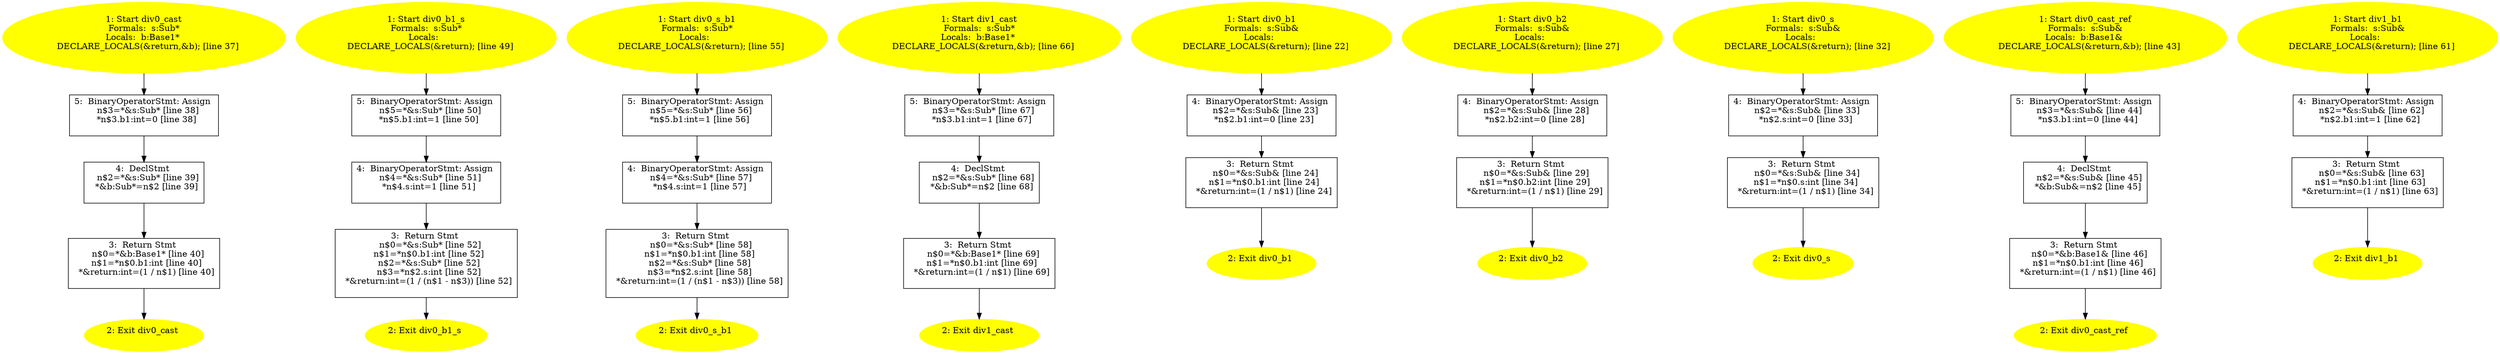 /* @generated */
digraph iCFG {
"div0_cast#_Z9div0_castP3Sub.0b9d906d351711457b6665471f8bfd4a_1" [label="1: Start div0_cast\nFormals:  s:Sub*\nLocals:  b:Base1* \n   DECLARE_LOCALS(&return,&b); [line 37]\n " color=yellow style=filled]
	

	 "div0_cast#_Z9div0_castP3Sub.0b9d906d351711457b6665471f8bfd4a_1" -> "div0_cast#_Z9div0_castP3Sub.0b9d906d351711457b6665471f8bfd4a_5" ;
"div0_cast#_Z9div0_castP3Sub.0b9d906d351711457b6665471f8bfd4a_2" [label="2: Exit div0_cast \n  " color=yellow style=filled]
	

"div0_cast#_Z9div0_castP3Sub.0b9d906d351711457b6665471f8bfd4a_3" [label="3:  Return Stmt \n   n$0=*&b:Base1* [line 40]\n  n$1=*n$0.b1:int [line 40]\n  *&return:int=(1 / n$1) [line 40]\n " shape="box"]
	

	 "div0_cast#_Z9div0_castP3Sub.0b9d906d351711457b6665471f8bfd4a_3" -> "div0_cast#_Z9div0_castP3Sub.0b9d906d351711457b6665471f8bfd4a_2" ;
"div0_cast#_Z9div0_castP3Sub.0b9d906d351711457b6665471f8bfd4a_4" [label="4:  DeclStmt \n   n$2=*&s:Sub* [line 39]\n  *&b:Sub*=n$2 [line 39]\n " shape="box"]
	

	 "div0_cast#_Z9div0_castP3Sub.0b9d906d351711457b6665471f8bfd4a_4" -> "div0_cast#_Z9div0_castP3Sub.0b9d906d351711457b6665471f8bfd4a_3" ;
"div0_cast#_Z9div0_castP3Sub.0b9d906d351711457b6665471f8bfd4a_5" [label="5:  BinaryOperatorStmt: Assign \n   n$3=*&s:Sub* [line 38]\n  *n$3.b1:int=0 [line 38]\n " shape="box"]
	

	 "div0_cast#_Z9div0_castP3Sub.0b9d906d351711457b6665471f8bfd4a_5" -> "div0_cast#_Z9div0_castP3Sub.0b9d906d351711457b6665471f8bfd4a_4" ;
"div0_b1_s#_Z9div0_b1_sP3Sub.12f374c0520abca673a25f36ae7c5d34_1" [label="1: Start div0_b1_s\nFormals:  s:Sub*\nLocals:  \n   DECLARE_LOCALS(&return); [line 49]\n " color=yellow style=filled]
	

	 "div0_b1_s#_Z9div0_b1_sP3Sub.12f374c0520abca673a25f36ae7c5d34_1" -> "div0_b1_s#_Z9div0_b1_sP3Sub.12f374c0520abca673a25f36ae7c5d34_5" ;
"div0_b1_s#_Z9div0_b1_sP3Sub.12f374c0520abca673a25f36ae7c5d34_2" [label="2: Exit div0_b1_s \n  " color=yellow style=filled]
	

"div0_b1_s#_Z9div0_b1_sP3Sub.12f374c0520abca673a25f36ae7c5d34_3" [label="3:  Return Stmt \n   n$0=*&s:Sub* [line 52]\n  n$1=*n$0.b1:int [line 52]\n  n$2=*&s:Sub* [line 52]\n  n$3=*n$2.s:int [line 52]\n  *&return:int=(1 / (n$1 - n$3)) [line 52]\n " shape="box"]
	

	 "div0_b1_s#_Z9div0_b1_sP3Sub.12f374c0520abca673a25f36ae7c5d34_3" -> "div0_b1_s#_Z9div0_b1_sP3Sub.12f374c0520abca673a25f36ae7c5d34_2" ;
"div0_b1_s#_Z9div0_b1_sP3Sub.12f374c0520abca673a25f36ae7c5d34_4" [label="4:  BinaryOperatorStmt: Assign \n   n$4=*&s:Sub* [line 51]\n  *n$4.s:int=1 [line 51]\n " shape="box"]
	

	 "div0_b1_s#_Z9div0_b1_sP3Sub.12f374c0520abca673a25f36ae7c5d34_4" -> "div0_b1_s#_Z9div0_b1_sP3Sub.12f374c0520abca673a25f36ae7c5d34_3" ;
"div0_b1_s#_Z9div0_b1_sP3Sub.12f374c0520abca673a25f36ae7c5d34_5" [label="5:  BinaryOperatorStmt: Assign \n   n$5=*&s:Sub* [line 50]\n  *n$5.b1:int=1 [line 50]\n " shape="box"]
	

	 "div0_b1_s#_Z9div0_b1_sP3Sub.12f374c0520abca673a25f36ae7c5d34_5" -> "div0_b1_s#_Z9div0_b1_sP3Sub.12f374c0520abca673a25f36ae7c5d34_4" ;
"div0_s_b1#_Z9div0_s_b1P3Sub.1bca80739f5122a900f1b1344ae93569_1" [label="1: Start div0_s_b1\nFormals:  s:Sub*\nLocals:  \n   DECLARE_LOCALS(&return); [line 55]\n " color=yellow style=filled]
	

	 "div0_s_b1#_Z9div0_s_b1P3Sub.1bca80739f5122a900f1b1344ae93569_1" -> "div0_s_b1#_Z9div0_s_b1P3Sub.1bca80739f5122a900f1b1344ae93569_5" ;
"div0_s_b1#_Z9div0_s_b1P3Sub.1bca80739f5122a900f1b1344ae93569_2" [label="2: Exit div0_s_b1 \n  " color=yellow style=filled]
	

"div0_s_b1#_Z9div0_s_b1P3Sub.1bca80739f5122a900f1b1344ae93569_3" [label="3:  Return Stmt \n   n$0=*&s:Sub* [line 58]\n  n$1=*n$0.b1:int [line 58]\n  n$2=*&s:Sub* [line 58]\n  n$3=*n$2.s:int [line 58]\n  *&return:int=(1 / (n$1 - n$3)) [line 58]\n " shape="box"]
	

	 "div0_s_b1#_Z9div0_s_b1P3Sub.1bca80739f5122a900f1b1344ae93569_3" -> "div0_s_b1#_Z9div0_s_b1P3Sub.1bca80739f5122a900f1b1344ae93569_2" ;
"div0_s_b1#_Z9div0_s_b1P3Sub.1bca80739f5122a900f1b1344ae93569_4" [label="4:  BinaryOperatorStmt: Assign \n   n$4=*&s:Sub* [line 57]\n  *n$4.s:int=1 [line 57]\n " shape="box"]
	

	 "div0_s_b1#_Z9div0_s_b1P3Sub.1bca80739f5122a900f1b1344ae93569_4" -> "div0_s_b1#_Z9div0_s_b1P3Sub.1bca80739f5122a900f1b1344ae93569_3" ;
"div0_s_b1#_Z9div0_s_b1P3Sub.1bca80739f5122a900f1b1344ae93569_5" [label="5:  BinaryOperatorStmt: Assign \n   n$5=*&s:Sub* [line 56]\n  *n$5.b1:int=1 [line 56]\n " shape="box"]
	

	 "div0_s_b1#_Z9div0_s_b1P3Sub.1bca80739f5122a900f1b1344ae93569_5" -> "div0_s_b1#_Z9div0_s_b1P3Sub.1bca80739f5122a900f1b1344ae93569_4" ;
"div1_cast#_Z9div1_castP3Sub.0cd9f1a48e13cc3e6ee3f1ecccc2961f_1" [label="1: Start div1_cast\nFormals:  s:Sub*\nLocals:  b:Base1* \n   DECLARE_LOCALS(&return,&b); [line 66]\n " color=yellow style=filled]
	

	 "div1_cast#_Z9div1_castP3Sub.0cd9f1a48e13cc3e6ee3f1ecccc2961f_1" -> "div1_cast#_Z9div1_castP3Sub.0cd9f1a48e13cc3e6ee3f1ecccc2961f_5" ;
"div1_cast#_Z9div1_castP3Sub.0cd9f1a48e13cc3e6ee3f1ecccc2961f_2" [label="2: Exit div1_cast \n  " color=yellow style=filled]
	

"div1_cast#_Z9div1_castP3Sub.0cd9f1a48e13cc3e6ee3f1ecccc2961f_3" [label="3:  Return Stmt \n   n$0=*&b:Base1* [line 69]\n  n$1=*n$0.b1:int [line 69]\n  *&return:int=(1 / n$1) [line 69]\n " shape="box"]
	

	 "div1_cast#_Z9div1_castP3Sub.0cd9f1a48e13cc3e6ee3f1ecccc2961f_3" -> "div1_cast#_Z9div1_castP3Sub.0cd9f1a48e13cc3e6ee3f1ecccc2961f_2" ;
"div1_cast#_Z9div1_castP3Sub.0cd9f1a48e13cc3e6ee3f1ecccc2961f_4" [label="4:  DeclStmt \n   n$2=*&s:Sub* [line 68]\n  *&b:Sub*=n$2 [line 68]\n " shape="box"]
	

	 "div1_cast#_Z9div1_castP3Sub.0cd9f1a48e13cc3e6ee3f1ecccc2961f_4" -> "div1_cast#_Z9div1_castP3Sub.0cd9f1a48e13cc3e6ee3f1ecccc2961f_3" ;
"div1_cast#_Z9div1_castP3Sub.0cd9f1a48e13cc3e6ee3f1ecccc2961f_5" [label="5:  BinaryOperatorStmt: Assign \n   n$3=*&s:Sub* [line 67]\n  *n$3.b1:int=1 [line 67]\n " shape="box"]
	

	 "div1_cast#_Z9div1_castP3Sub.0cd9f1a48e13cc3e6ee3f1ecccc2961f_5" -> "div1_cast#_Z9div1_castP3Sub.0cd9f1a48e13cc3e6ee3f1ecccc2961f_4" ;
"div0_b1#_Z7div0_b13Sub.39e7e6de430d709fac091e1df74bcdda_1" [label="1: Start div0_b1\nFormals:  s:Sub&\nLocals:  \n   DECLARE_LOCALS(&return); [line 22]\n " color=yellow style=filled]
	

	 "div0_b1#_Z7div0_b13Sub.39e7e6de430d709fac091e1df74bcdda_1" -> "div0_b1#_Z7div0_b13Sub.39e7e6de430d709fac091e1df74bcdda_4" ;
"div0_b1#_Z7div0_b13Sub.39e7e6de430d709fac091e1df74bcdda_2" [label="2: Exit div0_b1 \n  " color=yellow style=filled]
	

"div0_b1#_Z7div0_b13Sub.39e7e6de430d709fac091e1df74bcdda_3" [label="3:  Return Stmt \n   n$0=*&s:Sub& [line 24]\n  n$1=*n$0.b1:int [line 24]\n  *&return:int=(1 / n$1) [line 24]\n " shape="box"]
	

	 "div0_b1#_Z7div0_b13Sub.39e7e6de430d709fac091e1df74bcdda_3" -> "div0_b1#_Z7div0_b13Sub.39e7e6de430d709fac091e1df74bcdda_2" ;
"div0_b1#_Z7div0_b13Sub.39e7e6de430d709fac091e1df74bcdda_4" [label="4:  BinaryOperatorStmt: Assign \n   n$2=*&s:Sub& [line 23]\n  *n$2.b1:int=0 [line 23]\n " shape="box"]
	

	 "div0_b1#_Z7div0_b13Sub.39e7e6de430d709fac091e1df74bcdda_4" -> "div0_b1#_Z7div0_b13Sub.39e7e6de430d709fac091e1df74bcdda_3" ;
"div0_b2#_Z7div0_b23Sub.d6a3aa8274984828e9b2d9289332abb9_1" [label="1: Start div0_b2\nFormals:  s:Sub&\nLocals:  \n   DECLARE_LOCALS(&return); [line 27]\n " color=yellow style=filled]
	

	 "div0_b2#_Z7div0_b23Sub.d6a3aa8274984828e9b2d9289332abb9_1" -> "div0_b2#_Z7div0_b23Sub.d6a3aa8274984828e9b2d9289332abb9_4" ;
"div0_b2#_Z7div0_b23Sub.d6a3aa8274984828e9b2d9289332abb9_2" [label="2: Exit div0_b2 \n  " color=yellow style=filled]
	

"div0_b2#_Z7div0_b23Sub.d6a3aa8274984828e9b2d9289332abb9_3" [label="3:  Return Stmt \n   n$0=*&s:Sub& [line 29]\n  n$1=*n$0.b2:int [line 29]\n  *&return:int=(1 / n$1) [line 29]\n " shape="box"]
	

	 "div0_b2#_Z7div0_b23Sub.d6a3aa8274984828e9b2d9289332abb9_3" -> "div0_b2#_Z7div0_b23Sub.d6a3aa8274984828e9b2d9289332abb9_2" ;
"div0_b2#_Z7div0_b23Sub.d6a3aa8274984828e9b2d9289332abb9_4" [label="4:  BinaryOperatorStmt: Assign \n   n$2=*&s:Sub& [line 28]\n  *n$2.b2:int=0 [line 28]\n " shape="box"]
	

	 "div0_b2#_Z7div0_b23Sub.d6a3aa8274984828e9b2d9289332abb9_4" -> "div0_b2#_Z7div0_b23Sub.d6a3aa8274984828e9b2d9289332abb9_3" ;
"div0_s#_Z6div0_s3Sub.b14457f181d480a15f2c26328da9698f_1" [label="1: Start div0_s\nFormals:  s:Sub&\nLocals:  \n   DECLARE_LOCALS(&return); [line 32]\n " color=yellow style=filled]
	

	 "div0_s#_Z6div0_s3Sub.b14457f181d480a15f2c26328da9698f_1" -> "div0_s#_Z6div0_s3Sub.b14457f181d480a15f2c26328da9698f_4" ;
"div0_s#_Z6div0_s3Sub.b14457f181d480a15f2c26328da9698f_2" [label="2: Exit div0_s \n  " color=yellow style=filled]
	

"div0_s#_Z6div0_s3Sub.b14457f181d480a15f2c26328da9698f_3" [label="3:  Return Stmt \n   n$0=*&s:Sub& [line 34]\n  n$1=*n$0.s:int [line 34]\n  *&return:int=(1 / n$1) [line 34]\n " shape="box"]
	

	 "div0_s#_Z6div0_s3Sub.b14457f181d480a15f2c26328da9698f_3" -> "div0_s#_Z6div0_s3Sub.b14457f181d480a15f2c26328da9698f_2" ;
"div0_s#_Z6div0_s3Sub.b14457f181d480a15f2c26328da9698f_4" [label="4:  BinaryOperatorStmt: Assign \n   n$2=*&s:Sub& [line 33]\n  *n$2.s:int=0 [line 33]\n " shape="box"]
	

	 "div0_s#_Z6div0_s3Sub.b14457f181d480a15f2c26328da9698f_4" -> "div0_s#_Z6div0_s3Sub.b14457f181d480a15f2c26328da9698f_3" ;
"div0_cast_ref#_Z13div0_cast_ref3Sub.3d8514c92dad1c7d8b1e884c1c43032a_1" [label="1: Start div0_cast_ref\nFormals:  s:Sub&\nLocals:  b:Base1& \n   DECLARE_LOCALS(&return,&b); [line 43]\n " color=yellow style=filled]
	

	 "div0_cast_ref#_Z13div0_cast_ref3Sub.3d8514c92dad1c7d8b1e884c1c43032a_1" -> "div0_cast_ref#_Z13div0_cast_ref3Sub.3d8514c92dad1c7d8b1e884c1c43032a_5" ;
"div0_cast_ref#_Z13div0_cast_ref3Sub.3d8514c92dad1c7d8b1e884c1c43032a_2" [label="2: Exit div0_cast_ref \n  " color=yellow style=filled]
	

"div0_cast_ref#_Z13div0_cast_ref3Sub.3d8514c92dad1c7d8b1e884c1c43032a_3" [label="3:  Return Stmt \n   n$0=*&b:Base1& [line 46]\n  n$1=*n$0.b1:int [line 46]\n  *&return:int=(1 / n$1) [line 46]\n " shape="box"]
	

	 "div0_cast_ref#_Z13div0_cast_ref3Sub.3d8514c92dad1c7d8b1e884c1c43032a_3" -> "div0_cast_ref#_Z13div0_cast_ref3Sub.3d8514c92dad1c7d8b1e884c1c43032a_2" ;
"div0_cast_ref#_Z13div0_cast_ref3Sub.3d8514c92dad1c7d8b1e884c1c43032a_4" [label="4:  DeclStmt \n   n$2=*&s:Sub& [line 45]\n  *&b:Sub&=n$2 [line 45]\n " shape="box"]
	

	 "div0_cast_ref#_Z13div0_cast_ref3Sub.3d8514c92dad1c7d8b1e884c1c43032a_4" -> "div0_cast_ref#_Z13div0_cast_ref3Sub.3d8514c92dad1c7d8b1e884c1c43032a_3" ;
"div0_cast_ref#_Z13div0_cast_ref3Sub.3d8514c92dad1c7d8b1e884c1c43032a_5" [label="5:  BinaryOperatorStmt: Assign \n   n$3=*&s:Sub& [line 44]\n  *n$3.b1:int=0 [line 44]\n " shape="box"]
	

	 "div0_cast_ref#_Z13div0_cast_ref3Sub.3d8514c92dad1c7d8b1e884c1c43032a_5" -> "div0_cast_ref#_Z13div0_cast_ref3Sub.3d8514c92dad1c7d8b1e884c1c43032a_4" ;
"div1_b1#_Z7div1_b13Sub.00e797f8003158c8bcde96739c2853c8_1" [label="1: Start div1_b1\nFormals:  s:Sub&\nLocals:  \n   DECLARE_LOCALS(&return); [line 61]\n " color=yellow style=filled]
	

	 "div1_b1#_Z7div1_b13Sub.00e797f8003158c8bcde96739c2853c8_1" -> "div1_b1#_Z7div1_b13Sub.00e797f8003158c8bcde96739c2853c8_4" ;
"div1_b1#_Z7div1_b13Sub.00e797f8003158c8bcde96739c2853c8_2" [label="2: Exit div1_b1 \n  " color=yellow style=filled]
	

"div1_b1#_Z7div1_b13Sub.00e797f8003158c8bcde96739c2853c8_3" [label="3:  Return Stmt \n   n$0=*&s:Sub& [line 63]\n  n$1=*n$0.b1:int [line 63]\n  *&return:int=(1 / n$1) [line 63]\n " shape="box"]
	

	 "div1_b1#_Z7div1_b13Sub.00e797f8003158c8bcde96739c2853c8_3" -> "div1_b1#_Z7div1_b13Sub.00e797f8003158c8bcde96739c2853c8_2" ;
"div1_b1#_Z7div1_b13Sub.00e797f8003158c8bcde96739c2853c8_4" [label="4:  BinaryOperatorStmt: Assign \n   n$2=*&s:Sub& [line 62]\n  *n$2.b1:int=1 [line 62]\n " shape="box"]
	

	 "div1_b1#_Z7div1_b13Sub.00e797f8003158c8bcde96739c2853c8_4" -> "div1_b1#_Z7div1_b13Sub.00e797f8003158c8bcde96739c2853c8_3" ;
}
